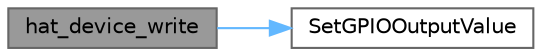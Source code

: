 digraph "hat_device_write"
{
 // LATEX_PDF_SIZE
  bgcolor="transparent";
  edge [fontname=Helvetica,fontsize=10,labelfontname=Helvetica,labelfontsize=10];
  node [fontname=Helvetica,fontsize=10,shape=box,height=0.2,width=0.4];
  rankdir="LR";
  Node1 [label="hat_device_write",height=0.2,width=0.4,color="gray40", fillcolor="grey60", style="filled", fontcolor="black",tooltip=" "];
  Node1 -> Node2 [color="steelblue1",style="solid"];
  Node2 [label="SetGPIOOutputValue",height=0.2,width=0.4,color="grey40", fillcolor="white", style="filled",URL="$_hat_01_power_2utils_8c.html#a9f246aa94eef6c585e275a88e1f81606",tooltip=" "];
}
